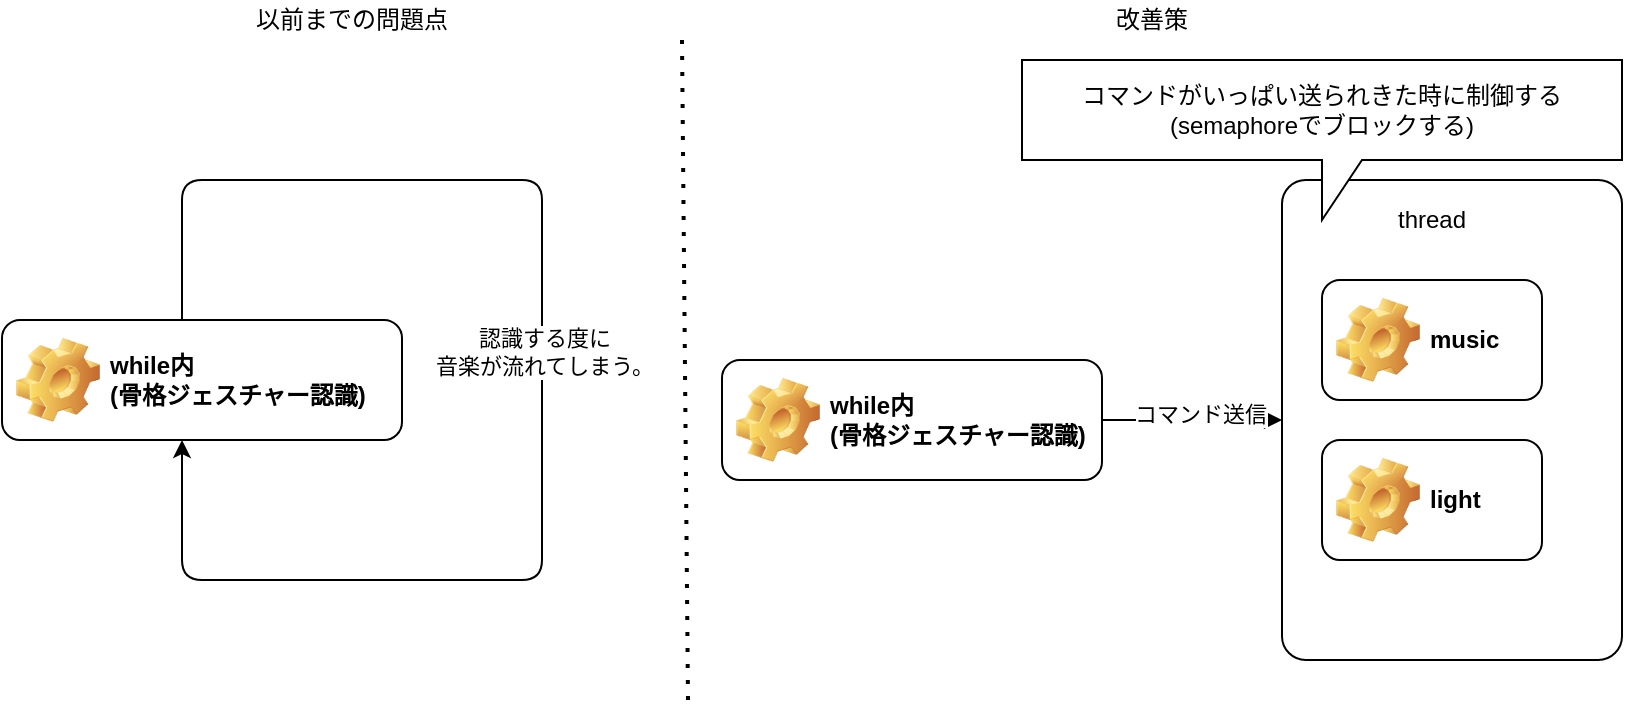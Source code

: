 <mxfile version="14.7.4" type="embed"><diagram id="yfPx3KgmZRJuuDZsZWZM" name="ページ1"><mxGraphModel dx="682" dy="417" grid="1" gridSize="10" guides="1" tooltips="1" connect="1" arrows="1" fold="1" page="1" pageScale="1" pageWidth="827" pageHeight="1169" math="0" shadow="0"><root><mxCell id="0"/><mxCell id="1" parent="0"/><mxCell id="5" style="edgeStyle=none;html=1;entryX=0.5;entryY=1;entryDx=0;entryDy=0;" parent="1" edge="1"><mxGeometry relative="1" as="geometry"><mxPoint x="100" y="230" as="targetPoint"/><mxPoint x="100" y="170.0" as="sourcePoint"/><Array as="points"><mxPoint x="100" y="100"/><mxPoint x="280" y="100"/><mxPoint x="280" y="300"/><mxPoint x="100" y="300"/></Array></mxGeometry></mxCell><mxCell id="6" value="認識する度に&lt;br&gt;音楽が流れてしまう。" style="edgeLabel;html=1;align=center;verticalAlign=middle;resizable=0;points=[];" parent="5" vertex="1" connectable="0"><mxGeometry x="-0.04" y="1" relative="1" as="geometry"><mxPoint as="offset"/></mxGeometry></mxCell><mxCell id="3" value="while内&lt;br&gt;(骨格ジェスチャー認識)" style="label;whiteSpace=wrap;html=1;image=img/clipart/Gear_128x128.png" parent="1" vertex="1"><mxGeometry x="10" y="170" width="200" height="60" as="geometry"/></mxCell><mxCell id="12" style="edgeStyle=none;html=1;entryX=0;entryY=0.5;entryDx=0;entryDy=0;" parent="1" source="7" target="11" edge="1"><mxGeometry relative="1" as="geometry"><mxPoint x="590" y="190.0" as="sourcePoint"/></mxGeometry></mxCell><mxCell id="18" value="コマンド送信" style="edgeLabel;html=1;align=center;verticalAlign=middle;resizable=0;points=[];" parent="12" vertex="1" connectable="0"><mxGeometry x="0.083" y="3" relative="1" as="geometry"><mxPoint as="offset"/></mxGeometry></mxCell><mxCell id="7" value="while内&lt;br&gt;(骨格ジェスチャー認識)" style="label;whiteSpace=wrap;html=1;image=img/clipart/Gear_128x128.png" parent="1" vertex="1"><mxGeometry x="370" y="190" width="190" height="60" as="geometry"/></mxCell><mxCell id="8" value="" style="endArrow=none;dashed=1;html=1;dashPattern=1 3;strokeWidth=2;" parent="1" edge="1"><mxGeometry width="50" height="50" relative="1" as="geometry"><mxPoint x="353" y="360" as="sourcePoint"/><mxPoint x="350" y="30" as="targetPoint"/></mxGeometry></mxCell><mxCell id="9" value="以前までの問題点" style="text;html=1;strokeColor=none;fillColor=none;align=center;verticalAlign=middle;whiteSpace=wrap;rounded=0;" parent="1" vertex="1"><mxGeometry x="130" y="10" width="110" height="20" as="geometry"/></mxCell><mxCell id="10" value="改善策" style="text;html=1;strokeColor=none;fillColor=none;align=center;verticalAlign=middle;whiteSpace=wrap;rounded=0;" parent="1" vertex="1"><mxGeometry x="530" y="10" width="110" height="20" as="geometry"/></mxCell><mxCell id="11" value="" style="rounded=1;whiteSpace=wrap;html=1;arcSize=7;" parent="1" vertex="1"><mxGeometry x="650" y="100" width="170" height="240" as="geometry"/></mxCell><mxCell id="13" value="thread" style="text;html=1;strokeColor=none;fillColor=none;align=center;verticalAlign=middle;whiteSpace=wrap;rounded=0;" parent="1" vertex="1"><mxGeometry x="685" y="110" width="80" height="20" as="geometry"/></mxCell><mxCell id="15" value="music" style="label;whiteSpace=wrap;html=1;image=img/clipart/Gear_128x128.png" parent="1" vertex="1"><mxGeometry x="670" y="150" width="110" height="60" as="geometry"/></mxCell><mxCell id="16" value="light" style="label;whiteSpace=wrap;html=1;image=img/clipart/Gear_128x128.png" parent="1" vertex="1"><mxGeometry x="670" y="230" width="110" height="60" as="geometry"/></mxCell><mxCell id="17" value="コマンドがいっぱい送られきた時に制御する&lt;br&gt;(semaphoreでブロックする)" style="shape=callout;whiteSpace=wrap;html=1;perimeter=calloutPerimeter;" parent="1" vertex="1"><mxGeometry x="520" y="40" width="300" height="80" as="geometry"/></mxCell></root></mxGraphModel></diagram></mxfile>